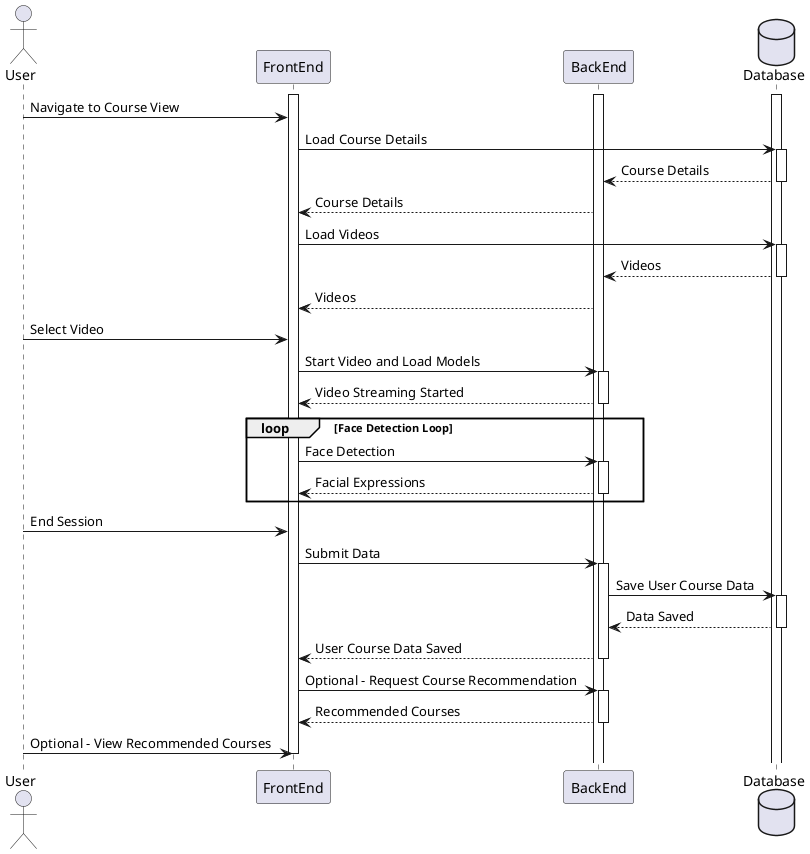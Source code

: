 @startuml
actor User
participant FrontEnd as FE
participant BackEnd as BE
database Database

activate FE
activate BE
activate Database

User -> FE: Navigate to Course View

FE -> Database: Load Course Details

activate Database
Database --> BE: Course Details
deactivate Database

BE --> FE: Course Details

FE -> Database: Load Videos

activate Database
Database --> BE: Videos
deactivate Database

BE --> FE: Videos

User -> FE: Select Video

FE -> BE: Start Video and Load Models

activate BE
BE --> FE: Video Streaming Started
deactivate BE

loop Face Detection Loop
  FE -> BE: Face Detection
  activate BE
  BE --> FE: Facial Expressions
  deactivate BE
end

User -> FE: End Session

FE -> BE: Submit Data

activate BE
BE -> Database: Save User Course Data
activate Database
Database --> BE: Data Saved
deactivate Database
BE --> FE: User Course Data Saved
deactivate BE

FE -> BE: Optional - Request Course Recommendation

activate BE
BE --> FE: Recommended Courses
deactivate BE

User -> FE: Optional - View Recommended Courses

deactivate FE
@enduml